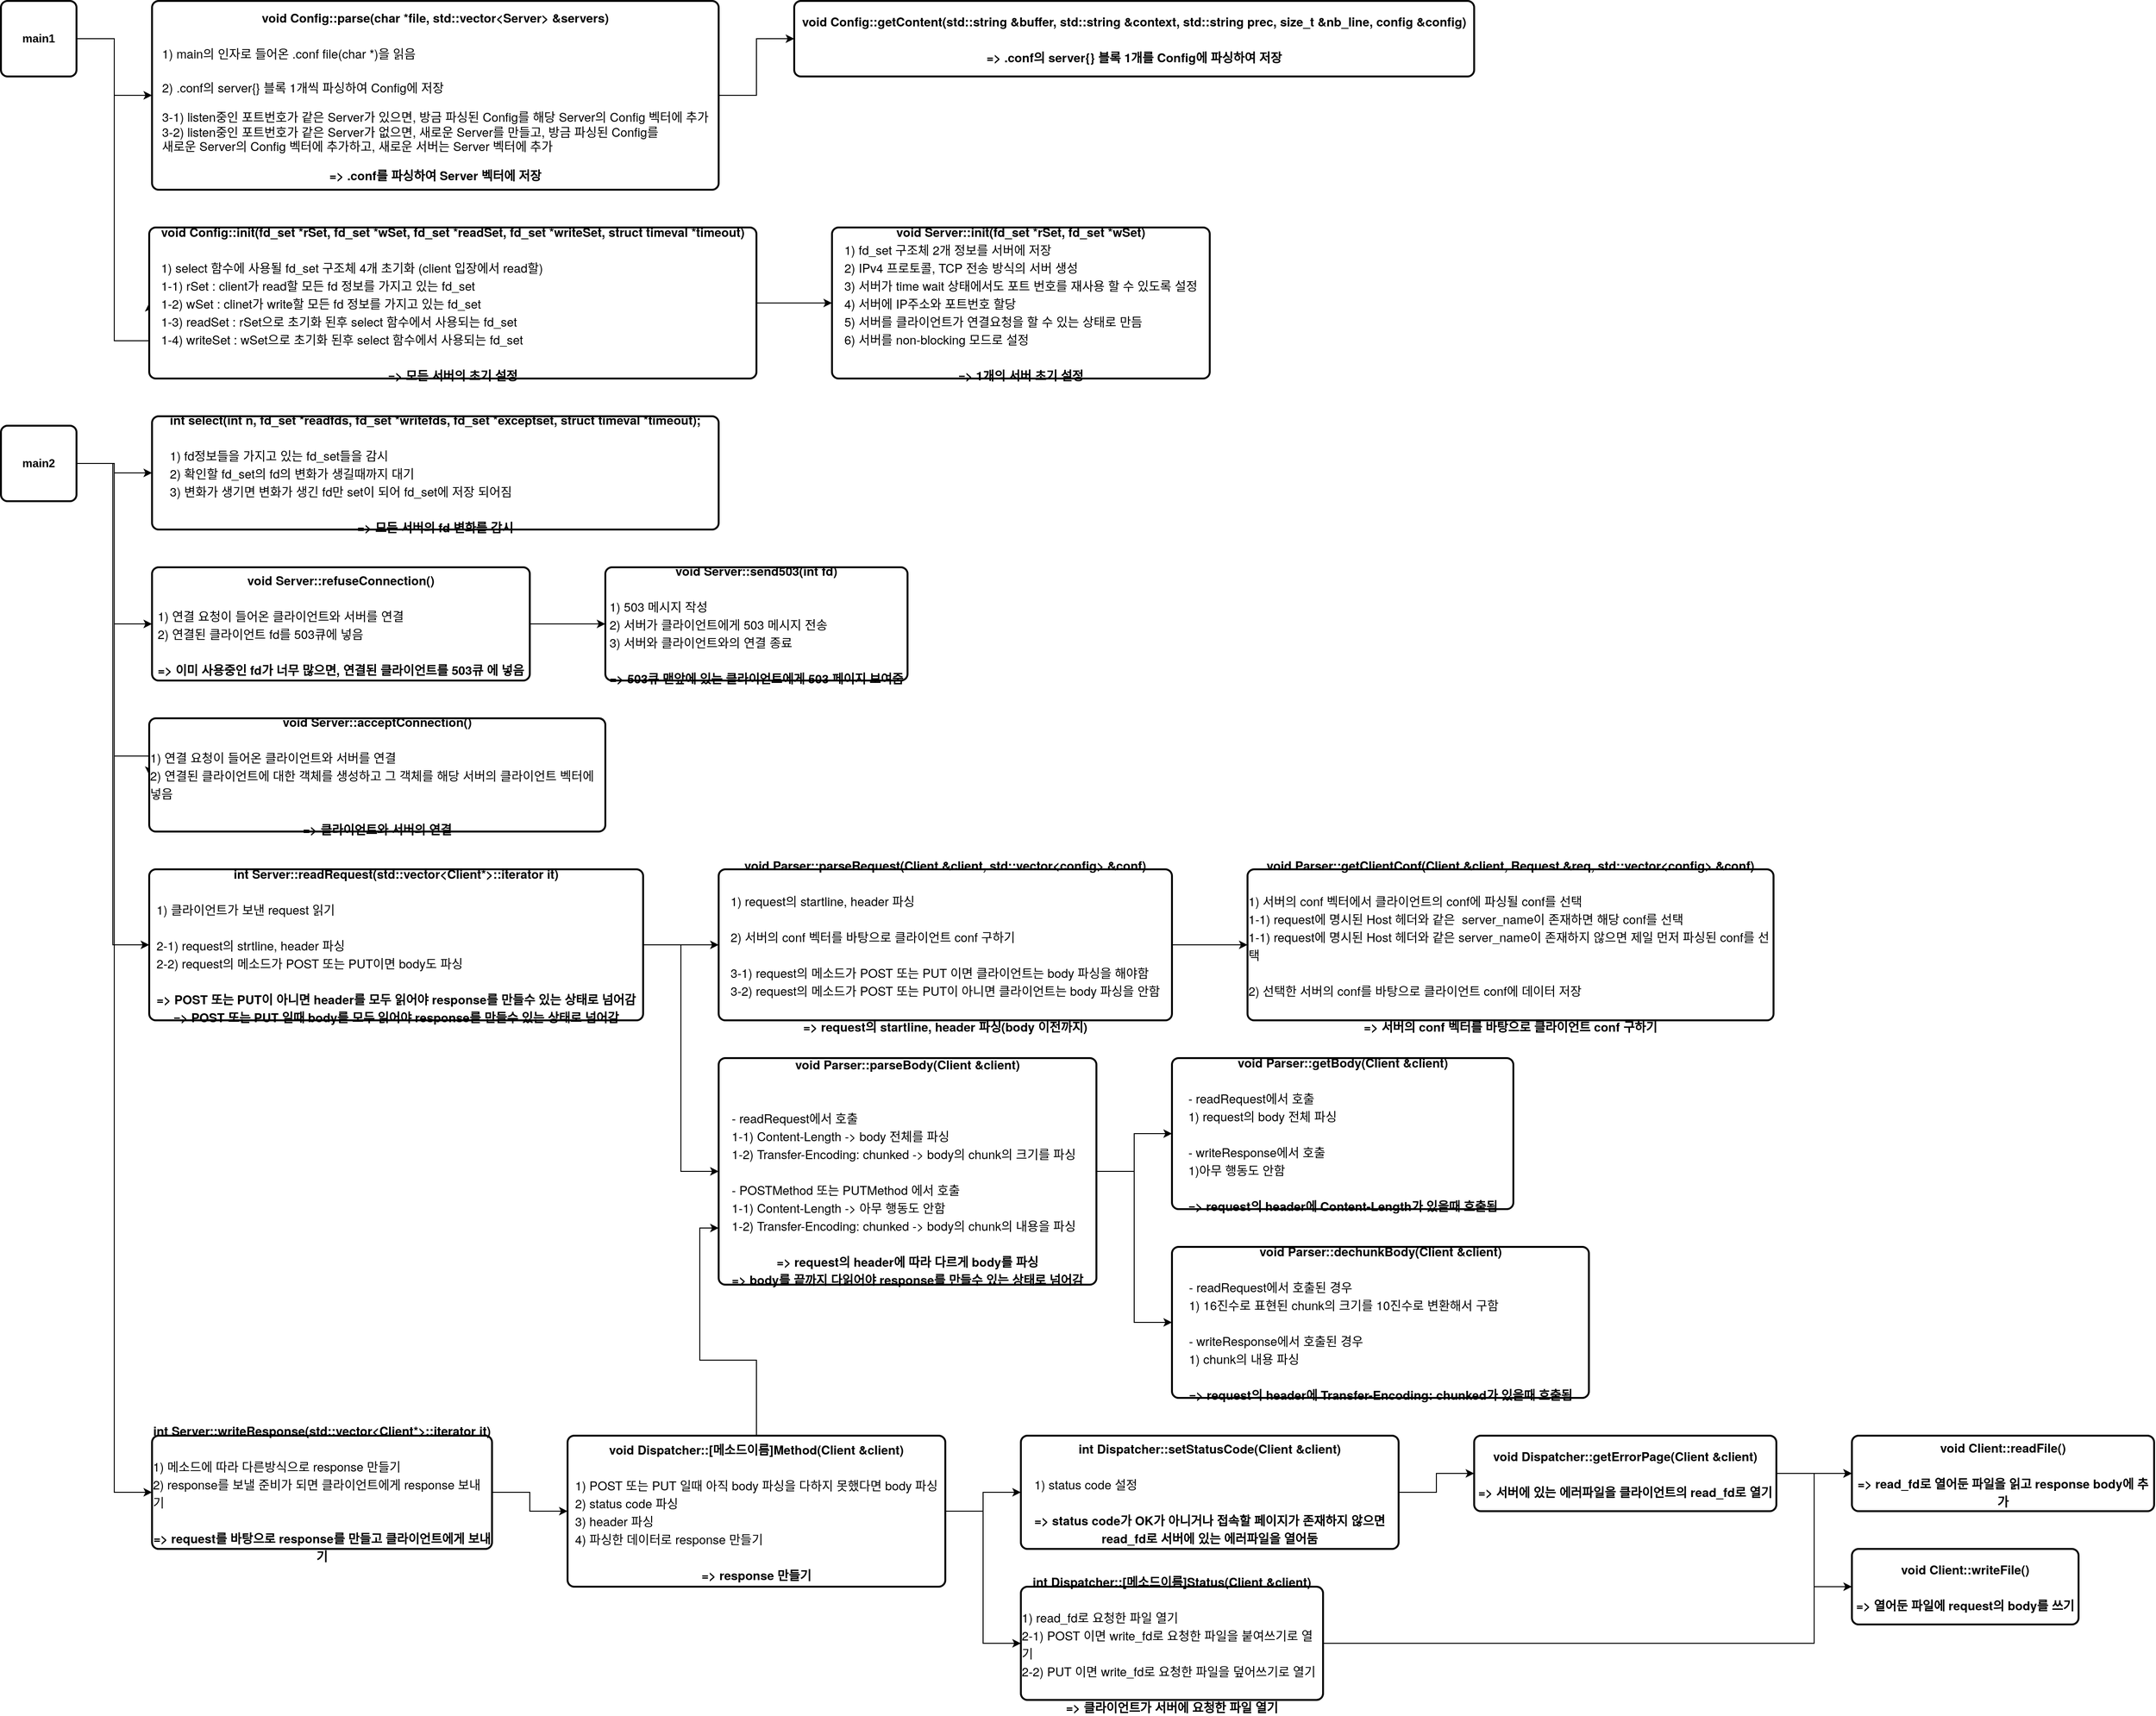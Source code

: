 <mxfile version="14.6.10" type="github">
  <diagram id="ksg2bCNkmtWttex-SocE" name="Page-1">
    <mxGraphModel dx="946" dy="614" grid="1" gridSize="10" guides="1" tooltips="1" connect="1" arrows="1" fold="1" page="1" pageScale="1" pageWidth="1654" pageHeight="2336" math="0" shadow="0">
      <root>
        <mxCell id="0" />
        <mxCell id="1" parent="0" />
        <mxCell id="yp7RpvEsYhKyFqzNIah3-1" style="edgeStyle=orthogonalEdgeStyle;rounded=0;orthogonalLoop=1;jettySize=auto;html=1;entryX=0;entryY=0.5;entryDx=0;entryDy=0;" parent="1" source="yp7RpvEsYhKyFqzNIah3-3" target="yp7RpvEsYhKyFqzNIah3-5" edge="1">
          <mxGeometry relative="1" as="geometry">
            <Array as="points">
              <mxPoint x="160" y="80" />
              <mxPoint x="160" y="140" />
            </Array>
          </mxGeometry>
        </mxCell>
        <mxCell id="yp7RpvEsYhKyFqzNIah3-2" style="edgeStyle=orthogonalEdgeStyle;rounded=0;orthogonalLoop=1;jettySize=auto;html=1;entryX=0;entryY=0.5;entryDx=0;entryDy=0;" parent="1" source="yp7RpvEsYhKyFqzNIah3-3" target="yp7RpvEsYhKyFqzNIah3-9" edge="1">
          <mxGeometry relative="1" as="geometry">
            <Array as="points">
              <mxPoint x="160" y="80" />
              <mxPoint x="160" y="400" />
            </Array>
          </mxGeometry>
        </mxCell>
        <mxCell id="yp7RpvEsYhKyFqzNIah3-3" value="&lt;b&gt;main1&lt;/b&gt;" style="rounded=1;whiteSpace=wrap;html=1;absoluteArcSize=1;arcSize=14;strokeWidth=2;" parent="1" vertex="1">
          <mxGeometry x="40" y="40" width="80" height="80" as="geometry" />
        </mxCell>
        <mxCell id="yp7RpvEsYhKyFqzNIah3-4" style="edgeStyle=orthogonalEdgeStyle;rounded=0;orthogonalLoop=1;jettySize=auto;html=1;entryX=0;entryY=0.5;entryDx=0;entryDy=0;" parent="1" source="yp7RpvEsYhKyFqzNIah3-5" target="yp7RpvEsYhKyFqzNIah3-6" edge="1">
          <mxGeometry relative="1" as="geometry" />
        </mxCell>
        <mxCell id="yp7RpvEsYhKyFqzNIah3-5" value="&lt;p class=&quot;p1&quot; style=&quot;margin: 0px ; font-stretch: normal ; font-size: 13px ; line-height: normal ; font-family: &amp;#34;helvetica neue&amp;#34;&quot;&gt;&lt;b&gt;void Config::parse(char *file, std::vector&amp;lt;Server&amp;gt; &amp;amp;servers)&lt;/b&gt;&lt;/p&gt;&lt;p class=&quot;p1&quot; style=&quot;text-align: left ; margin: 0px ; font-stretch: normal ; font-size: 13px ; line-height: normal ; font-family: &amp;#34;helvetica neue&amp;#34;&quot;&gt;&lt;b&gt;&lt;br&gt;&lt;/b&gt;&lt;/p&gt;&lt;p class=&quot;p1&quot; style=&quot;text-align: left ; margin: 0px ; font-stretch: normal ; font-size: 13px ; line-height: normal ; font-family: &amp;#34;helvetica neue&amp;#34;&quot;&gt;1) main의 인자로 들어온 .conf file(char *)을 읽음&lt;/p&gt;&lt;p class=&quot;p1&quot; style=&quot;text-align: left ; margin: 0px ; font-stretch: normal ; font-size: 13px ; line-height: normal ; font-family: &amp;#34;helvetica neue&amp;#34;&quot;&gt;&lt;br&gt;&lt;/p&gt;&lt;font face=&quot;helvetica neue&quot;&gt;&lt;div style=&quot;text-align: left&quot;&gt;&lt;span style=&quot;font-size: 13px&quot;&gt;2) .conf의 server{} 블록 1개씩 파싱하여 Config에 저장&lt;/span&gt;&lt;/div&gt;&lt;div style=&quot;text-align: left&quot;&gt;&lt;span style=&quot;font-size: 13px&quot;&gt;&lt;br&gt;&lt;/span&gt;&lt;/div&gt;&lt;div style=&quot;text-align: left&quot;&gt;&lt;span style=&quot;font-size: 13px&quot;&gt;3-1) listen중인 포트번호가 같은 Server가 있으면, 방금 파싱된 Config를 해당 Server의 Config 벡터에 추가&lt;/span&gt;&lt;/div&gt;&lt;div style=&quot;text-align: left&quot;&gt;&lt;span style=&quot;font-size: 13px&quot;&gt;3-2) listen중인 포트번호가 같은 Server가 없으면, 새로운 Server를 만들고, 방금 파싱된 Config를&amp;nbsp;&lt;/span&gt;&lt;/div&gt;&lt;div style=&quot;text-align: left&quot;&gt;&lt;span style=&quot;font-size: 13px&quot;&gt;새로운 Server의 Config 벡터에 추가하고,&amp;nbsp;&lt;/span&gt;&lt;span style=&quot;font-size: 13px&quot;&gt;새로운 서버는 Server 벡터에 추가&lt;/span&gt;&lt;/div&gt;&lt;div style=&quot;text-align: left&quot;&gt;&lt;span style=&quot;font-size: 13px&quot;&gt;&lt;br&gt;&lt;/span&gt;&lt;/div&gt;&lt;div&gt;&lt;span style=&quot;font-size: 13px&quot;&gt;&lt;b&gt;=&amp;gt; .conf를 파싱하여 Server 벡터에 저장&lt;/b&gt;&lt;/span&gt;&lt;/div&gt;&lt;/font&gt;" style="rounded=1;whiteSpace=wrap;html=1;absoluteArcSize=1;arcSize=14;strokeWidth=2;" parent="1" vertex="1">
          <mxGeometry x="200" y="40" width="600" height="200" as="geometry" />
        </mxCell>
        <mxCell id="yp7RpvEsYhKyFqzNIah3-6" value="&lt;p class=&quot;p1&quot; style=&quot;margin: 0px ; font-stretch: normal ; font-size: 13px ; line-height: normal ; font-family: &amp;#34;helvetica neue&amp;#34;&quot;&gt;&lt;b&gt;void Config::getContent(std::string &amp;amp;buffer, std::string &amp;amp;context, std::string prec, size_t &amp;amp;nb_line, config &amp;amp;config)&lt;/b&gt;&lt;/p&gt;&lt;p class=&quot;p1&quot; style=&quot;text-align: left ; margin: 0px ; font-stretch: normal ; font-size: 13px ; line-height: normal ; font-family: &amp;#34;helvetica neue&amp;#34;&quot;&gt;&lt;br&gt;&lt;/p&gt;&lt;p class=&quot;p1&quot; style=&quot;margin: 0px ; font-stretch: normal ; font-size: 13px ; line-height: normal ; font-family: &amp;#34;helvetica neue&amp;#34;&quot;&gt;&lt;b&gt;=&amp;gt; .conf의 server{} 블록 1개를 Config에 파싱하여 저장&lt;/b&gt;&lt;/p&gt;" style="rounded=1;whiteSpace=wrap;html=1;absoluteArcSize=1;arcSize=14;strokeWidth=2;" parent="1" vertex="1">
          <mxGeometry x="880" y="40" width="720" height="80" as="geometry" />
        </mxCell>
        <mxCell id="yp7RpvEsYhKyFqzNIah3-7" style="edgeStyle=orthogonalEdgeStyle;rounded=0;orthogonalLoop=1;jettySize=auto;html=1;exitX=0.5;exitY=1;exitDx=0;exitDy=0;" parent="1" source="yp7RpvEsYhKyFqzNIah3-5" target="yp7RpvEsYhKyFqzNIah3-5" edge="1">
          <mxGeometry relative="1" as="geometry" />
        </mxCell>
        <mxCell id="yp7RpvEsYhKyFqzNIah3-8" value="" style="edgeStyle=orthogonalEdgeStyle;rounded=0;orthogonalLoop=1;jettySize=auto;html=1;" parent="1" source="yp7RpvEsYhKyFqzNIah3-9" target="yp7RpvEsYhKyFqzNIah3-10" edge="1">
          <mxGeometry relative="1" as="geometry" />
        </mxCell>
        <mxCell id="yp7RpvEsYhKyFqzNIah3-9" value="&lt;p class=&quot;p1&quot; style=&quot;margin: 0px ; font-stretch: normal ; font-size: 13px ; line-height: normal ; font-family: &amp;#34;helvetica neue&amp;#34;&quot;&gt;&lt;b&gt;void Config::init(fd_set *rSet, fd_set *wSet, fd_set *readSet, fd_set *writeSet, struct timeval *timeout)&lt;/b&gt;&lt;/p&gt;&lt;p class=&quot;p1&quot; style=&quot;text-align: left ; margin: 0px ; font-stretch: normal ; font-size: 13px ; line-height: normal ; font-family: &amp;#34;helvetica neue&amp;#34;&quot;&gt;&lt;br&gt;&lt;/p&gt;&lt;p class=&quot;p1&quot; style=&quot;text-align: left ; margin: 0px ; font-stretch: normal ; font-size: 13px ; line-height: normal ; font-family: &amp;#34;helvetica neue&amp;#34;&quot;&gt;1) select 함수에 사용될 fd_set 구조체 4개 초기화 (client 입장에서 read할)&lt;/p&gt;&lt;p class=&quot;p1&quot; style=&quot;text-align: left ; margin: 0px ; font-stretch: normal ; font-size: 13px ; line-height: normal ; font-family: &amp;#34;helvetica neue&amp;#34;&quot;&gt;1-1) rSet : client가 read할 모든 fd 정보를 가지고 있는 fd_set&lt;/p&gt;&lt;p class=&quot;p1&quot; style=&quot;text-align: left ; margin: 0px ; font-stretch: normal ; font-size: 13px ; line-height: normal ; font-family: &amp;#34;helvetica neue&amp;#34;&quot;&gt;1-2) wSet : clinet가 write할 모든 fd 정보를 가지고 있는 fd_set&lt;/p&gt;&lt;p class=&quot;p1&quot; style=&quot;text-align: left ; margin: 0px ; font-stretch: normal ; font-size: 13px ; line-height: normal ; font-family: &amp;#34;helvetica neue&amp;#34;&quot;&gt;1-3) readSet : rSet으로 초기화 된후 select 함수에서 사용되는 fd_set&lt;/p&gt;&lt;p class=&quot;p1&quot; style=&quot;text-align: left ; margin: 0px ; font-stretch: normal ; font-size: 13px ; line-height: normal ; font-family: &amp;#34;helvetica neue&amp;#34;&quot;&gt;1-4) writeSet : wSet으로 초기화 된후 select 함수에서 사용되는 fd_set&lt;/p&gt;&lt;p class=&quot;p1&quot; style=&quot;text-align: left ; margin: 0px ; font-stretch: normal ; font-size: 13px ; line-height: normal ; font-family: &amp;#34;helvetica neue&amp;#34;&quot;&gt;&lt;br&gt;&lt;/p&gt;&lt;p class=&quot;p1&quot; style=&quot;margin: 0px ; font-stretch: normal ; font-size: 13px ; line-height: normal ; font-family: &amp;#34;helvetica neue&amp;#34;&quot;&gt;&lt;b&gt;=&amp;gt; 모든 서버의 초기 설정&lt;/b&gt;&lt;/p&gt;" style="rounded=1;whiteSpace=wrap;html=1;absoluteArcSize=1;arcSize=14;strokeWidth=2;" parent="1" vertex="1">
          <mxGeometry x="197" y="280" width="643" height="160" as="geometry" />
        </mxCell>
        <mxCell id="yp7RpvEsYhKyFqzNIah3-10" value="&lt;p class=&quot;p1&quot; style=&quot;margin: 0px ; font-stretch: normal ; line-height: normal&quot;&gt;&lt;font face=&quot;helvetica neue&quot;&gt;&lt;span style=&quot;font-size: 13px&quot;&gt;&lt;b&gt;void&lt;span&gt;	&lt;/span&gt;Server::init(fd_set *rSet, fd_set *wSet)&lt;/b&gt;&lt;/span&gt;&lt;/font&gt;&lt;br&gt;&lt;/p&gt;&lt;p class=&quot;p1&quot; style=&quot;text-align: left ; margin: 0px ; font-stretch: normal ; font-size: 13px ; line-height: normal ; font-family: &amp;#34;helvetica neue&amp;#34;&quot;&gt;1) fd_set 구조체 2개 정보를 서버에 저장&lt;/p&gt;&lt;p class=&quot;p1&quot; style=&quot;text-align: left ; margin: 0px ; font-stretch: normal ; font-size: 13px ; line-height: normal ; font-family: &amp;#34;helvetica neue&amp;#34;&quot;&gt;2)&amp;nbsp;IPv4 프로토콜, TCP 전송 방식의 서버 생성&lt;/p&gt;&lt;p class=&quot;p1&quot; style=&quot;text-align: left ; margin: 0px ; font-stretch: normal ; font-size: 13px ; line-height: normal ; font-family: &amp;#34;helvetica neue&amp;#34;&quot;&gt;3) 서버가 time wait 상태에서도 포트 번호를 재사용 할 수 있도록 설정&lt;/p&gt;&lt;p class=&quot;p1&quot; style=&quot;text-align: left ; margin: 0px ; font-stretch: normal ; font-size: 13px ; line-height: normal ; font-family: &amp;#34;helvetica neue&amp;#34;&quot;&gt;4) 서버에 IP주소와 포트번호 할당&lt;br&gt;&lt;/p&gt;&lt;p class=&quot;p1&quot; style=&quot;text-align: left ; margin: 0px ; font-stretch: normal ; font-size: 13px ; line-height: normal ; font-family: &amp;#34;helvetica neue&amp;#34;&quot;&gt;5) 서버를 클라이언트가 연결요청을 할 수 있는 상태로 만듬&lt;/p&gt;&lt;p class=&quot;p1&quot; style=&quot;text-align: left ; margin: 0px ; font-stretch: normal ; font-size: 13px ; line-height: normal ; font-family: &amp;#34;helvetica neue&amp;#34;&quot;&gt;6) 서버를 non-blocking 모드로 설정&lt;/p&gt;&lt;p class=&quot;p1&quot; style=&quot;text-align: left ; margin: 0px ; font-stretch: normal ; font-size: 13px ; line-height: normal ; font-family: &amp;#34;helvetica neue&amp;#34;&quot;&gt;&lt;br&gt;&lt;/p&gt;&lt;p class=&quot;p1&quot; style=&quot;margin: 0px ; font-stretch: normal ; font-size: 13px ; line-height: normal ; font-family: &amp;#34;helvetica neue&amp;#34;&quot;&gt;&lt;b&gt;=&amp;gt; 1개의 서버 초기 설정&lt;/b&gt;&lt;/p&gt;" style="rounded=1;whiteSpace=wrap;html=1;absoluteArcSize=1;arcSize=14;strokeWidth=2;" parent="1" vertex="1">
          <mxGeometry x="920" y="280" width="400" height="160" as="geometry" />
        </mxCell>
        <mxCell id="yp7RpvEsYhKyFqzNIah3-11" value="&lt;p class=&quot;p1&quot; style=&quot;margin: 0px ; font-stretch: normal ; font-size: 13px ; line-height: normal ; font-family: &amp;#34;helvetica neue&amp;#34;&quot;&gt;&lt;b&gt;int&lt;span class=&quot;Apple-tab-span&quot;&gt; &lt;/span&gt;select(int n, fd_set *readfds, fd_set *writefds, fd_set *exceptset, struct timeval *timeout);&lt;/b&gt;&lt;/p&gt;&lt;p class=&quot;p1&quot; style=&quot;text-align: left ; margin: 0px ; font-stretch: normal ; font-size: 13px ; line-height: normal ; font-family: &amp;#34;helvetica neue&amp;#34;&quot;&gt;&lt;br&gt;&lt;/p&gt;&lt;p class=&quot;p1&quot; style=&quot;text-align: left ; margin: 0px ; font-stretch: normal ; font-size: 13px ; line-height: normal ; font-family: &amp;#34;helvetica neue&amp;#34;&quot;&gt;1) fd정보들을 가지고 있는 fd_set들을 감시&lt;/p&gt;&lt;p class=&quot;p1&quot; style=&quot;text-align: left ; margin: 0px ; font-stretch: normal ; font-size: 13px ; line-height: normal ; font-family: &amp;#34;helvetica neue&amp;#34;&quot;&gt;2) 확인할 fd_set의 fd의 변화가 생길때까지 대기&lt;/p&gt;&lt;p class=&quot;p1&quot; style=&quot;text-align: left ; margin: 0px ; font-stretch: normal ; font-size: 13px ; line-height: normal ; font-family: &amp;#34;helvetica neue&amp;#34;&quot;&gt;3) 변화가 생기면 변화가 생긴 fd만 set이 되어 fd_set에 저장 되어짐&lt;/p&gt;&lt;p class=&quot;p1&quot; style=&quot;text-align: left ; margin: 0px ; font-stretch: normal ; font-size: 13px ; line-height: normal ; font-family: &amp;#34;helvetica neue&amp;#34;&quot;&gt;&lt;br&gt;&lt;/p&gt;&lt;p class=&quot;p1&quot; style=&quot;margin: 0px ; font-stretch: normal ; font-size: 13px ; line-height: normal ; font-family: &amp;#34;helvetica neue&amp;#34;&quot;&gt;&lt;b&gt;=&amp;gt; 모든 서버의 fd 변화를 감시&lt;/b&gt;&lt;/p&gt;" style="rounded=1;whiteSpace=wrap;html=1;absoluteArcSize=1;arcSize=14;strokeWidth=2;" parent="1" vertex="1">
          <mxGeometry x="200" y="480" width="600" height="120" as="geometry" />
        </mxCell>
        <mxCell id="yp7RpvEsYhKyFqzNIah3-12" style="edgeStyle=orthogonalEdgeStyle;rounded=0;orthogonalLoop=1;jettySize=auto;html=1;" parent="1" source="yp7RpvEsYhKyFqzNIah3-17" target="yp7RpvEsYhKyFqzNIah3-11" edge="1">
          <mxGeometry relative="1" as="geometry" />
        </mxCell>
        <mxCell id="yp7RpvEsYhKyFqzNIah3-13" style="edgeStyle=orthogonalEdgeStyle;rounded=0;orthogonalLoop=1;jettySize=auto;html=1;entryX=0;entryY=0.5;entryDx=0;entryDy=0;" parent="1" source="yp7RpvEsYhKyFqzNIah3-17" target="yp7RpvEsYhKyFqzNIah3-19" edge="1">
          <mxGeometry relative="1" as="geometry" />
        </mxCell>
        <mxCell id="yp7RpvEsYhKyFqzNIah3-14" style="edgeStyle=orthogonalEdgeStyle;rounded=0;orthogonalLoop=1;jettySize=auto;html=1;entryX=0;entryY=0.5;entryDx=0;entryDy=0;" parent="1" source="yp7RpvEsYhKyFqzNIah3-17" target="yp7RpvEsYhKyFqzNIah3-20" edge="1">
          <mxGeometry relative="1" as="geometry">
            <Array as="points">
              <mxPoint x="160" y="530" />
              <mxPoint x="160" y="840" />
            </Array>
          </mxGeometry>
        </mxCell>
        <mxCell id="yp7RpvEsYhKyFqzNIah3-15" style="edgeStyle=orthogonalEdgeStyle;rounded=0;orthogonalLoop=1;jettySize=auto;html=1;entryX=0;entryY=0.5;entryDx=0;entryDy=0;" parent="1" source="yp7RpvEsYhKyFqzNIah3-17" target="yp7RpvEsYhKyFqzNIah3-24" edge="1">
          <mxGeometry relative="1" as="geometry" />
        </mxCell>
        <mxCell id="yp7RpvEsYhKyFqzNIah3-16" style="edgeStyle=orthogonalEdgeStyle;rounded=0;orthogonalLoop=1;jettySize=auto;html=1;entryX=0;entryY=0.5;entryDx=0;entryDy=0;" parent="1" source="yp7RpvEsYhKyFqzNIah3-17" target="yp7RpvEsYhKyFqzNIah3-35" edge="1">
          <mxGeometry relative="1" as="geometry" />
        </mxCell>
        <mxCell id="yp7RpvEsYhKyFqzNIah3-17" value="&lt;b&gt;main2&lt;/b&gt;" style="rounded=1;whiteSpace=wrap;html=1;absoluteArcSize=1;arcSize=14;strokeWidth=2;" parent="1" vertex="1">
          <mxGeometry x="40" y="490" width="80" height="80" as="geometry" />
        </mxCell>
        <mxCell id="yp7RpvEsYhKyFqzNIah3-18" value="" style="edgeStyle=orthogonalEdgeStyle;rounded=0;orthogonalLoop=1;jettySize=auto;html=1;" parent="1" source="yp7RpvEsYhKyFqzNIah3-19" target="yp7RpvEsYhKyFqzNIah3-21" edge="1">
          <mxGeometry relative="1" as="geometry" />
        </mxCell>
        <mxCell id="yp7RpvEsYhKyFqzNIah3-19" value="&lt;p class=&quot;p1&quot; style=&quot;margin: 0px ; font-stretch: normal ; font-size: 13px ; line-height: normal ; font-family: &amp;#34;helvetica neue&amp;#34;&quot;&gt;&lt;b&gt;void Server::refuseConnection()&lt;/b&gt;&lt;/p&gt;&lt;p class=&quot;p1&quot; style=&quot;margin: 0px ; font-stretch: normal ; font-size: 13px ; line-height: normal ; font-family: &amp;#34;helvetica neue&amp;#34;&quot;&gt;&lt;b&gt;&lt;br&gt;&lt;/b&gt;&lt;/p&gt;&lt;p class=&quot;p1&quot; style=&quot;text-align: left ; margin: 0px ; font-stretch: normal ; font-size: 13px ; line-height: normal ; font-family: &amp;#34;helvetica neue&amp;#34;&quot;&gt;1) 연결 요청이 들어온 클라이언트와 서버를 연결&lt;/p&gt;&lt;p class=&quot;p1&quot; style=&quot;text-align: left ; margin: 0px ; font-stretch: normal ; font-size: 13px ; line-height: normal ; font-family: &amp;#34;helvetica neue&amp;#34;&quot;&gt;2) 연결된 클라이언트 fd를 503큐에 넣음&lt;/p&gt;&lt;p class=&quot;p1&quot; style=&quot;text-align: left ; margin: 0px ; font-stretch: normal ; font-size: 13px ; line-height: normal ; font-family: &amp;#34;helvetica neue&amp;#34;&quot;&gt;&lt;br&gt;&lt;/p&gt;&lt;p class=&quot;p1&quot; style=&quot;margin: 0px ; font-stretch: normal ; font-size: 13px ; line-height: normal ; font-family: &amp;#34;helvetica neue&amp;#34;&quot;&gt;&lt;b&gt;=&amp;gt; 이미 사용중인 fd가 너무 많으면, 연결된 클라이언트를 503큐 에 넣음&lt;/b&gt;&lt;/p&gt;" style="rounded=1;whiteSpace=wrap;html=1;absoluteArcSize=1;arcSize=14;strokeWidth=2;" parent="1" vertex="1">
          <mxGeometry x="200" y="640" width="400" height="120" as="geometry" />
        </mxCell>
        <mxCell id="yp7RpvEsYhKyFqzNIah3-20" value="&lt;p class=&quot;p1&quot; style=&quot;margin: 0px ; font-stretch: normal ; font-size: 13px ; line-height: normal ; font-family: &amp;#34;helvetica neue&amp;#34;&quot;&gt;&lt;b&gt;void Server::acceptConnection()&lt;/b&gt;&lt;/p&gt;&lt;p class=&quot;p1&quot; style=&quot;margin: 0px ; font-stretch: normal ; font-size: 13px ; line-height: normal ; font-family: &amp;#34;helvetica neue&amp;#34;&quot;&gt;&lt;b&gt;&lt;br&gt;&lt;/b&gt;&lt;/p&gt;&lt;p class=&quot;p1&quot; style=&quot;text-align: left ; margin: 0px ; font-stretch: normal ; font-size: 13px ; line-height: normal ; font-family: &amp;#34;helvetica neue&amp;#34;&quot;&gt;1) 연결 요청이 들어온 클라이언트와 서버를 연결&lt;/p&gt;&lt;p class=&quot;p1&quot; style=&quot;text-align: left ; margin: 0px ; font-stretch: normal ; font-size: 13px ; line-height: normal ; font-family: &amp;#34;helvetica neue&amp;#34;&quot;&gt;2) 연결된 클라이언트에 대한 객체를 생성하고 그 객체를 해당 서버의 클라이언트 벡터에 넣음&lt;/p&gt;&lt;p class=&quot;p1&quot; style=&quot;text-align: left ; margin: 0px ; font-stretch: normal ; font-size: 13px ; line-height: normal ; font-family: &amp;#34;helvetica neue&amp;#34;&quot;&gt;&lt;br&gt;&lt;/p&gt;&lt;p class=&quot;p1&quot; style=&quot;margin: 0px ; font-stretch: normal ; font-size: 13px ; line-height: normal ; font-family: &amp;#34;helvetica neue&amp;#34;&quot;&gt;&lt;b&gt;=&amp;gt; 클라이언트와 서버의 연결&lt;/b&gt;&lt;/p&gt;" style="rounded=1;whiteSpace=wrap;html=1;absoluteArcSize=1;arcSize=14;strokeWidth=2;" parent="1" vertex="1">
          <mxGeometry x="197" y="800" width="483" height="120" as="geometry" />
        </mxCell>
        <mxCell id="yp7RpvEsYhKyFqzNIah3-21" value="&lt;p class=&quot;p1&quot; style=&quot;margin: 0px ; font-stretch: normal ; font-size: 13px ; line-height: normal ; font-family: &amp;#34;helvetica neue&amp;#34;&quot;&gt;&lt;b&gt;void Server::send503(int fd)&lt;/b&gt;&lt;/p&gt;&lt;p class=&quot;p1&quot; style=&quot;margin: 0px ; font-stretch: normal ; font-size: 13px ; line-height: normal ; font-family: &amp;#34;helvetica neue&amp;#34;&quot;&gt;&lt;b&gt;&lt;br&gt;&lt;/b&gt;&lt;/p&gt;&lt;p class=&quot;p1&quot; style=&quot;text-align: left ; margin: 0px ; font-stretch: normal ; font-size: 13px ; line-height: normal ; font-family: &amp;#34;helvetica neue&amp;#34;&quot;&gt;&lt;span&gt;1) 503 메시지 작성&lt;/span&gt;&lt;/p&gt;&lt;p class=&quot;p1&quot; style=&quot;text-align: left ; margin: 0px ; font-stretch: normal ; font-size: 13px ; line-height: normal ; font-family: &amp;#34;helvetica neue&amp;#34;&quot;&gt;&lt;span&gt;2) 서버가 클라이언트에게 503 메시지 전송&lt;/span&gt;&lt;/p&gt;&lt;p class=&quot;p1&quot; style=&quot;text-align: left ; margin: 0px ; font-stretch: normal ; font-size: 13px ; line-height: normal ; font-family: &amp;#34;helvetica neue&amp;#34;&quot;&gt;&lt;span&gt;3) 서버와 클라이언트와의 연결 종료&lt;/span&gt;&lt;/p&gt;&lt;p class=&quot;p1&quot; style=&quot;text-align: left ; margin: 0px ; font-stretch: normal ; font-size: 13px ; line-height: normal ; font-family: &amp;#34;helvetica neue&amp;#34;&quot;&gt;&lt;br&gt;&lt;/p&gt;&lt;p class=&quot;p1&quot; style=&quot;margin: 0px ; font-stretch: normal ; font-size: 13px ; line-height: normal ; font-family: &amp;#34;helvetica neue&amp;#34;&quot;&gt;&lt;b&gt;=&amp;gt; 503큐 맨앞에 있는 클라이언트에게 503 페이지 보여줌&lt;/b&gt;&lt;/p&gt;" style="rounded=1;whiteSpace=wrap;html=1;absoluteArcSize=1;arcSize=14;strokeWidth=2;" parent="1" vertex="1">
          <mxGeometry x="680" y="640" width="320" height="120" as="geometry" />
        </mxCell>
        <mxCell id="yp7RpvEsYhKyFqzNIah3-22" value="" style="edgeStyle=orthogonalEdgeStyle;rounded=0;orthogonalLoop=1;jettySize=auto;html=1;" parent="1" source="yp7RpvEsYhKyFqzNIah3-24" target="yp7RpvEsYhKyFqzNIah3-26" edge="1">
          <mxGeometry relative="1" as="geometry" />
        </mxCell>
        <mxCell id="yp7RpvEsYhKyFqzNIah3-23" style="edgeStyle=orthogonalEdgeStyle;rounded=0;orthogonalLoop=1;jettySize=auto;html=1;entryX=0;entryY=0.5;entryDx=0;entryDy=0;" parent="1" source="yp7RpvEsYhKyFqzNIah3-24" target="yp7RpvEsYhKyFqzNIah3-30" edge="1">
          <mxGeometry relative="1" as="geometry" />
        </mxCell>
        <mxCell id="yp7RpvEsYhKyFqzNIah3-24" value="&lt;p class=&quot;p1&quot; style=&quot;margin: 0px ; font-stretch: normal ; font-size: 13px ; line-height: normal ; font-family: &amp;#34;helvetica neue&amp;#34;&quot;&gt;&lt;b&gt;int Server::readRequest(std::vector&amp;lt;Client*&amp;gt;::iterator it)&lt;/b&gt;&lt;/p&gt;&lt;p class=&quot;p1&quot; style=&quot;margin: 0px ; font-stretch: normal ; font-size: 13px ; line-height: normal ; font-family: &amp;#34;helvetica neue&amp;#34;&quot;&gt;&lt;b&gt;&lt;br&gt;&lt;/b&gt;&lt;/p&gt;&lt;p class=&quot;p1&quot; style=&quot;text-align: left ; margin: 0px ; font-stretch: normal ; font-size: 13px ; line-height: normal ; font-family: &amp;#34;helvetica neue&amp;#34;&quot;&gt;1) 클라이언트가 보낸 request 읽기&lt;/p&gt;&lt;p class=&quot;p1&quot; style=&quot;text-align: left ; margin: 0px ; font-stretch: normal ; font-size: 13px ; line-height: normal ; font-family: &amp;#34;helvetica neue&amp;#34;&quot;&gt;&lt;br&gt;&lt;/p&gt;&lt;p class=&quot;p1&quot; style=&quot;text-align: left ; margin: 0px ; font-stretch: normal ; font-size: 13px ; line-height: normal ; font-family: &amp;#34;helvetica neue&amp;#34;&quot;&gt;2-1) request의 strtline, header 파싱&lt;/p&gt;&lt;p class=&quot;p1&quot; style=&quot;text-align: left ; margin: 0px ; font-stretch: normal ; font-size: 13px ; line-height: normal ; font-family: &amp;#34;helvetica neue&amp;#34;&quot;&gt;2-2) request의 메소드가 POST 또는 PUT이면 body도 파싱&lt;/p&gt;&lt;p class=&quot;p1&quot; style=&quot;text-align: left ; margin: 0px ; font-stretch: normal ; font-size: 13px ; line-height: normal ; font-family: &amp;#34;helvetica neue&amp;#34;&quot;&gt;&lt;br&gt;&lt;/p&gt;&lt;p class=&quot;p1&quot; style=&quot;text-align: left ; margin: 0px ; font-stretch: normal ; font-size: 13px ; line-height: normal ; font-family: &amp;#34;helvetica neue&amp;#34;&quot;&gt;&lt;b&gt;=&amp;gt; POST 또는 PUT이 아니면 header를 모두 읽어야 response를 만들수 있는 상태로 넘어감&lt;/b&gt;&lt;/p&gt;&lt;p class=&quot;p1&quot; style=&quot;margin: 0px ; font-stretch: normal ; font-size: 13px ; line-height: normal&quot;&gt;&lt;b style=&quot;font-family: &amp;#34;helvetica neue&amp;#34;&quot;&gt;=&amp;gt; POST 또는 PUT 일때 body&lt;/b&gt;&lt;span class=&quot;s1&quot; style=&quot;font-family: &amp;#34;apple sd gothic neo&amp;#34; ; font-stretch: normal ; line-height: normal&quot;&gt;&lt;b&gt;를&lt;/b&gt;&lt;/span&gt;&lt;b&gt;&lt;font face=&quot;Helvetica Neue&quot;&gt;&amp;nbsp;&lt;/font&gt;&lt;font face=&quot;Apple SD Gothic Neo&quot;&gt;모두 읽어야&lt;/font&gt;&lt;/b&gt;&lt;b style=&quot;font-family: &amp;#34;helvetica neue&amp;#34;&quot;&gt;&amp;nbsp;response&lt;/b&gt;&lt;span class=&quot;s1&quot; style=&quot;font-family: &amp;#34;apple sd gothic neo&amp;#34; ; font-stretch: normal ; line-height: normal&quot;&gt;&lt;b&gt;를&lt;/b&gt;&lt;/span&gt;&lt;b style=&quot;font-family: &amp;#34;helvetica neue&amp;#34;&quot;&gt; &lt;/b&gt;&lt;span class=&quot;s1&quot; style=&quot;font-family: &amp;#34;apple sd gothic neo&amp;#34; ; font-stretch: normal ; line-height: normal&quot;&gt;&lt;b&gt;만들수&lt;/b&gt;&lt;/span&gt;&lt;b style=&quot;font-family: &amp;#34;helvetica neue&amp;#34;&quot;&gt; &lt;/b&gt;&lt;span class=&quot;s1&quot; style=&quot;font-family: &amp;#34;apple sd gothic neo&amp;#34; ; font-stretch: normal ; line-height: normal&quot;&gt;&lt;b&gt;있는&lt;/b&gt;&lt;/span&gt;&lt;b style=&quot;font-family: &amp;#34;helvetica neue&amp;#34;&quot;&gt; &lt;/b&gt;&lt;span class=&quot;s1&quot; style=&quot;font-family: &amp;#34;apple sd gothic neo&amp;#34; ; font-stretch: normal ; line-height: normal&quot;&gt;&lt;b&gt;상태로&lt;/b&gt;&lt;/span&gt;&lt;b style=&quot;font-family: &amp;#34;helvetica neue&amp;#34;&quot;&gt; &lt;/b&gt;&lt;span class=&quot;s1&quot; style=&quot;font-family: &amp;#34;apple sd gothic neo&amp;#34; ; font-stretch: normal ; line-height: normal&quot;&gt;&lt;b&gt;넘어감&lt;/b&gt;&lt;/span&gt;&lt;/p&gt;" style="rounded=1;whiteSpace=wrap;html=1;absoluteArcSize=1;arcSize=14;strokeWidth=2;" parent="1" vertex="1">
          <mxGeometry x="197" y="960" width="523" height="160" as="geometry" />
        </mxCell>
        <mxCell id="yp7RpvEsYhKyFqzNIah3-25" value="" style="edgeStyle=orthogonalEdgeStyle;rounded=0;orthogonalLoop=1;jettySize=auto;html=1;" parent="1" source="yp7RpvEsYhKyFqzNIah3-26" target="yp7RpvEsYhKyFqzNIah3-27" edge="1">
          <mxGeometry relative="1" as="geometry" />
        </mxCell>
        <mxCell id="yp7RpvEsYhKyFqzNIah3-26" value="&lt;p class=&quot;p1&quot; style=&quot;margin: 0px ; font-stretch: normal ; font-size: 13px ; line-height: normal ; font-family: &amp;#34;helvetica neue&amp;#34;&quot;&gt;&lt;b&gt;void Parser::parseRequest(Client &amp;amp;client, std::vector&amp;lt;config&amp;gt; &amp;amp;conf)&lt;/b&gt;&lt;/p&gt;&lt;p class=&quot;p1&quot; style=&quot;margin: 0px ; font-stretch: normal ; font-size: 13px ; line-height: normal ; font-family: &amp;#34;helvetica neue&amp;#34;&quot;&gt;&lt;b&gt;&lt;br&gt;&lt;/b&gt;&lt;/p&gt;&lt;p class=&quot;p1&quot; style=&quot;text-align: left ; margin: 0px ; font-stretch: normal ; font-size: 13px ; line-height: normal ; font-family: &amp;#34;helvetica neue&amp;#34;&quot;&gt;1) request의 startline, header 파싱&lt;/p&gt;&lt;p class=&quot;p1&quot; style=&quot;text-align: left ; margin: 0px ; font-stretch: normal ; font-size: 13px ; line-height: normal ; font-family: &amp;#34;helvetica neue&amp;#34;&quot;&gt;&lt;br&gt;&lt;/p&gt;&lt;p class=&quot;p1&quot; style=&quot;text-align: left ; margin: 0px ; font-stretch: normal ; font-size: 13px ; line-height: normal ; font-family: &amp;#34;helvetica neue&amp;#34;&quot;&gt;2) 서버의 conf 벡터를 바탕으로 클라이언트 conf 구하기&lt;/p&gt;&lt;p class=&quot;p1&quot; style=&quot;text-align: left ; margin: 0px ; font-stretch: normal ; font-size: 13px ; line-height: normal ; font-family: &amp;#34;helvetica neue&amp;#34;&quot;&gt;&lt;br&gt;&lt;/p&gt;&lt;p class=&quot;p1&quot; style=&quot;text-align: left ; margin: 0px ; font-stretch: normal ; font-size: 13px ; line-height: normal ; font-family: &amp;#34;helvetica neue&amp;#34;&quot;&gt;3-1) request의 메소드가 POST 또는 PUT 이면 클라이언트는 body 파싱을 해야함&lt;/p&gt;&lt;p class=&quot;p1&quot; style=&quot;text-align: left ; margin: 0px ; font-stretch: normal ; font-size: 13px ; line-height: normal ; font-family: &amp;#34;helvetica neue&amp;#34;&quot;&gt;3-2) request의 메소드가 POST 또는 PUT이 아니면 클라이언트는 body 파싱을 안함&lt;/p&gt;&lt;p class=&quot;p1&quot; style=&quot;text-align: left ; margin: 0px ; font-stretch: normal ; font-size: 13px ; line-height: normal ; font-family: &amp;#34;helvetica neue&amp;#34;&quot;&gt;&lt;br&gt;&lt;/p&gt;&lt;p class=&quot;p1&quot; style=&quot;margin: 0px ; font-stretch: normal ; font-size: 13px ; line-height: normal ; font-family: &amp;#34;helvetica neue&amp;#34;&quot;&gt;&lt;b&gt;=&amp;gt; request의 startline, header 파싱(body 이전까지)&lt;/b&gt;&lt;/p&gt;" style="rounded=1;whiteSpace=wrap;html=1;absoluteArcSize=1;arcSize=14;strokeWidth=2;" parent="1" vertex="1">
          <mxGeometry x="800" y="960" width="480" height="160" as="geometry" />
        </mxCell>
        <mxCell id="yp7RpvEsYhKyFqzNIah3-27" value="&lt;p class=&quot;p1&quot; style=&quot;margin: 0px ; font-stretch: normal ; font-size: 13px ; line-height: normal ; font-family: &amp;#34;helvetica neue&amp;#34;&quot;&gt;&lt;b&gt;void Parser::getClientConf(Client &amp;amp;client, Request &amp;amp;req, std::vector&amp;lt;config&amp;gt; &amp;amp;conf)&lt;/b&gt;&lt;/p&gt;&lt;p class=&quot;p1&quot; style=&quot;margin: 0px ; font-stretch: normal ; font-size: 13px ; line-height: normal ; font-family: &amp;#34;helvetica neue&amp;#34;&quot;&gt;&lt;b&gt;&lt;br&gt;&lt;/b&gt;&lt;/p&gt;&lt;p class=&quot;p1&quot; style=&quot;text-align: left ; margin: 0px ; font-stretch: normal ; font-size: 13px ; line-height: normal ; font-family: &amp;#34;helvetica neue&amp;#34;&quot;&gt;1) 서버의 conf 벡터에서 클라이언트의 conf에 파싱될 conf를 선택&lt;/p&gt;&lt;p class=&quot;p1&quot; style=&quot;text-align: left ; margin: 0px ; font-stretch: normal ; font-size: 13px ; line-height: normal ; font-family: &amp;#34;helvetica neue&amp;#34;&quot;&gt;1-1) request에 명시된 Host 헤더와 같은&amp;nbsp; server_name이 존재하면 해당 conf를 선택&lt;/p&gt;&lt;p class=&quot;p1&quot; style=&quot;text-align: left ; margin: 0px ; font-stretch: normal ; font-size: 13px ; line-height: normal ; font-family: &amp;#34;helvetica neue&amp;#34;&quot;&gt;1-1) request에 명시된 Host 헤더와 같은 server_name이 존재하지 않으면 제일 먼저 파싱된 conf를 선택&amp;nbsp;&lt;/p&gt;&lt;p class=&quot;p1&quot; style=&quot;text-align: left ; margin: 0px ; font-stretch: normal ; font-size: 13px ; line-height: normal ; font-family: &amp;#34;helvetica neue&amp;#34;&quot;&gt;&lt;br&gt;&lt;/p&gt;&lt;p class=&quot;p1&quot; style=&quot;text-align: left ; margin: 0px ; font-stretch: normal ; font-size: 13px ; line-height: normal ; font-family: &amp;#34;helvetica neue&amp;#34;&quot;&gt;2) 선택한 서버의 conf를 바탕으로 클라이언트 conf에 데이터 저장&lt;/p&gt;&lt;p class=&quot;p1&quot; style=&quot;text-align: left ; margin: 0px ; font-stretch: normal ; font-size: 13px ; line-height: normal ; font-family: &amp;#34;helvetica neue&amp;#34;&quot;&gt;&lt;br&gt;&lt;/p&gt;&lt;p class=&quot;p1&quot; style=&quot;margin: 0px ; font-stretch: normal ; font-size: 13px ; line-height: normal ; font-family: &amp;#34;helvetica neue&amp;#34;&quot;&gt;&lt;b&gt;=&amp;gt; 서버의 conf 벡터를 바탕으로 클라이언트 conf 구하기&lt;/b&gt;&lt;/p&gt;" style="rounded=1;whiteSpace=wrap;html=1;absoluteArcSize=1;arcSize=14;strokeWidth=2;" parent="1" vertex="1">
          <mxGeometry x="1360" y="960" width="557" height="160" as="geometry" />
        </mxCell>
        <mxCell id="yp7RpvEsYhKyFqzNIah3-28" value="" style="edgeStyle=orthogonalEdgeStyle;rounded=0;orthogonalLoop=1;jettySize=auto;html=1;" parent="1" source="yp7RpvEsYhKyFqzNIah3-30" target="yp7RpvEsYhKyFqzNIah3-31" edge="1">
          <mxGeometry relative="1" as="geometry" />
        </mxCell>
        <mxCell id="yp7RpvEsYhKyFqzNIah3-29" style="edgeStyle=orthogonalEdgeStyle;rounded=0;orthogonalLoop=1;jettySize=auto;html=1;" parent="1" source="yp7RpvEsYhKyFqzNIah3-30" target="yp7RpvEsYhKyFqzNIah3-32" edge="1">
          <mxGeometry relative="1" as="geometry" />
        </mxCell>
        <mxCell id="yp7RpvEsYhKyFqzNIah3-30" value="&lt;p class=&quot;p1&quot; style=&quot;margin: 0px ; font-stretch: normal ; font-size: 13px ; line-height: normal ; font-family: &amp;#34;helvetica neue&amp;#34;&quot;&gt;&lt;b&gt;void Parser::parseBody(Client &amp;amp;client)&lt;/b&gt;&lt;/p&gt;&lt;p class=&quot;p1&quot; style=&quot;margin: 0px ; font-stretch: normal ; font-size: 13px ; line-height: normal ; font-family: &amp;#34;helvetica neue&amp;#34;&quot;&gt;&lt;br&gt;&lt;/p&gt;&lt;p class=&quot;p1&quot; style=&quot;text-align: left ; margin: 0px ; font-stretch: normal ; font-size: 13px ; line-height: normal ; font-family: &amp;#34;helvetica neue&amp;#34;&quot;&gt;&lt;span&gt;&lt;br&gt;&lt;/span&gt;&lt;/p&gt;&lt;p class=&quot;p1&quot; style=&quot;text-align: left ; margin: 0px ; font-stretch: normal ; font-size: 13px ; line-height: normal ; font-family: &amp;#34;helvetica neue&amp;#34;&quot;&gt;&lt;span style=&quot;text-align: center&quot;&gt;- readRequest에서 호출&lt;/span&gt;&lt;/p&gt;&lt;p class=&quot;p1&quot; style=&quot;text-align: left ; margin: 0px ; font-stretch: normal ; font-size: 13px ; line-height: normal ; font-family: &amp;#34;helvetica neue&amp;#34;&quot;&gt;&lt;span style=&quot;text-align: center&quot;&gt;1-1) &lt;/span&gt;&lt;span style=&quot;font-family: &amp;#34;helvetica neue&amp;#34;&quot;&gt;Content-Length -&amp;gt; body 전체를 파싱&lt;/span&gt;&lt;/p&gt;&lt;p class=&quot;p1&quot; style=&quot;text-align: left ; margin: 0px ; font-stretch: normal ; font-size: 13px ; line-height: normal ; font-family: &amp;#34;helvetica neue&amp;#34;&quot;&gt;&lt;span style=&quot;font-family: &amp;#34;helvetica neue&amp;#34;&quot;&gt;1-2) &lt;/span&gt;&lt;span style=&quot;font-family: &amp;#34;helvetica neue&amp;#34;&quot;&gt;Transfer-Encoding: chunked -&amp;gt; body의 chunk의 크기를 파싱&lt;/span&gt;&lt;/p&gt;&lt;p class=&quot;p1&quot; style=&quot;text-align: left ; margin: 0px ; font-stretch: normal ; font-size: 13px ; line-height: normal ; font-family: &amp;#34;helvetica neue&amp;#34;&quot;&gt;&lt;span style=&quot;text-align: center&quot;&gt;&lt;br&gt;&lt;/span&gt;&lt;/p&gt;&lt;p class=&quot;p1&quot; style=&quot;text-align: left ; margin: 0px ; font-stretch: normal ; font-size: 13px ; line-height: normal ; font-family: &amp;#34;helvetica neue&amp;#34;&quot;&gt;-&amp;nbsp;&lt;span style=&quot;font-family: &amp;#34;helvetica neue&amp;#34;&quot;&gt;POSTMethod&lt;/span&gt;&lt;span style=&quot;font-family: &amp;#34;helvetica neue&amp;#34;&quot;&gt; 또는&amp;nbsp;&lt;/span&gt;&lt;span style=&quot;font-family: &amp;#34;helvetica neue&amp;#34;&quot;&gt;PUTMethod&amp;nbsp;&lt;/span&gt;&lt;span style=&quot;text-align: center&quot;&gt;에서 호출&amp;nbsp;&lt;/span&gt;&lt;/p&gt;&lt;p class=&quot;p1&quot; style=&quot;text-align: left ; margin: 0px ; font-stretch: normal ; font-size: 13px ; line-height: normal ; font-family: &amp;#34;helvetica neue&amp;#34;&quot;&gt;&lt;span style=&quot;text-align: center&quot;&gt;1-1) Content-Length -&amp;gt; 아무 행동도 안함&lt;/span&gt;&lt;/p&gt;&lt;p class=&quot;p1&quot; style=&quot;text-align: left ; margin: 0px ; font-stretch: normal ; font-size: 13px ; line-height: normal ; font-family: &amp;#34;helvetica neue&amp;#34;&quot;&gt;&lt;span style=&quot;text-align: center&quot;&gt;1-2) &lt;/span&gt;&lt;span style=&quot;font-family: &amp;#34;helvetica neue&amp;#34;&quot;&gt;Transfer-Encoding: chunked -&amp;gt; body의 chunk의 내용을 파싱&lt;/span&gt;&lt;/p&gt;&lt;p class=&quot;p1&quot; style=&quot;text-align: left ; margin: 0px ; font-stretch: normal ; font-size: 13px ; line-height: normal ; font-family: &amp;#34;helvetica neue&amp;#34;&quot;&gt;&lt;span style=&quot;font-family: &amp;#34;helvetica neue&amp;#34;&quot;&gt;&lt;br&gt;&lt;/span&gt;&lt;/p&gt;&lt;p class=&quot;p1&quot; style=&quot;margin: 0px ; font-stretch: normal ; font-size: 13px ; line-height: normal ; font-family: &amp;#34;helvetica neue&amp;#34;&quot;&gt;&lt;b&gt;=&amp;gt; request의 header에 따라 다르게 body를 파싱&lt;/b&gt;&lt;/p&gt;&lt;p class=&quot;p1&quot; style=&quot;margin: 0px ; font-stretch: normal ; font-size: 13px ; line-height: normal ; font-family: &amp;#34;helvetica neue&amp;#34;&quot;&gt;&lt;b style=&quot;text-align: left&quot;&gt;=&amp;gt; body를 끝까지 다읽어야 response를 만들수 있는 상태로 넘어감&lt;/b&gt;&lt;/p&gt;" style="rounded=1;whiteSpace=wrap;html=1;absoluteArcSize=1;arcSize=14;strokeWidth=2;" parent="1" vertex="1">
          <mxGeometry x="800" y="1160" width="400" height="240" as="geometry" />
        </mxCell>
        <mxCell id="yp7RpvEsYhKyFqzNIah3-31" value="&lt;p class=&quot;p1&quot; style=&quot;margin: 0px ; font-stretch: normal ; font-size: 13px ; line-height: normal ; font-family: &amp;#34;helvetica neue&amp;#34;&quot;&gt;&lt;b&gt;void Parser::getBody(Client &amp;amp;client)&lt;/b&gt;&lt;/p&gt;&lt;p class=&quot;p1&quot; style=&quot;margin: 0px ; font-stretch: normal ; font-size: 13px ; line-height: normal ; font-family: &amp;#34;helvetica neue&amp;#34;&quot;&gt;&lt;b&gt;&lt;br&gt;&lt;/b&gt;&lt;/p&gt;&lt;p class=&quot;p1&quot; style=&quot;text-align: left ; margin: 0px ; font-stretch: normal ; font-size: 13px ; line-height: normal ; font-family: &amp;#34;helvetica neue&amp;#34;&quot;&gt;- readRequest에서 호출&lt;/p&gt;&lt;p class=&quot;p1&quot; style=&quot;text-align: left ; margin: 0px ; font-stretch: normal ; font-size: 13px ; line-height: normal ; font-family: &amp;#34;helvetica neue&amp;#34;&quot;&gt;1) request의 body 전체 파싱&lt;/p&gt;&lt;p class=&quot;p1&quot; style=&quot;text-align: left ; margin: 0px ; font-stretch: normal ; font-size: 13px ; line-height: normal ; font-family: &amp;#34;helvetica neue&amp;#34;&quot;&gt;&lt;br&gt;&lt;/p&gt;&lt;p class=&quot;p1&quot; style=&quot;text-align: left ; margin: 0px ; font-stretch: normal ; font-size: 13px ; line-height: normal ; font-family: &amp;#34;helvetica neue&amp;#34;&quot;&gt;- writeResponse에서 호출&lt;/p&gt;&lt;p class=&quot;p1&quot; style=&quot;text-align: left ; margin: 0px ; font-stretch: normal ; font-size: 13px ; line-height: normal ; font-family: &amp;#34;helvetica neue&amp;#34;&quot;&gt;1)아무 행동도 안함&lt;/p&gt;&lt;p class=&quot;p1&quot; style=&quot;text-align: left ; margin: 0px ; font-stretch: normal ; font-size: 13px ; line-height: normal ; font-family: &amp;#34;helvetica neue&amp;#34;&quot;&gt;&lt;br&gt;&lt;/p&gt;&lt;p class=&quot;p1&quot; style=&quot;text-align: left ; margin: 0px ; font-stretch: normal ; font-size: 13px ; line-height: normal ; font-family: &amp;#34;helvetica neue&amp;#34;&quot;&gt;&lt;b&gt;=&amp;gt;&amp;nbsp;&lt;span style=&quot;font-family: &amp;#34;helvetica neue&amp;#34;&quot;&gt;request&lt;/span&gt;&lt;span class=&quot;s1&quot; style=&quot;font-stretch: normal ; line-height: normal ; font-family: &amp;#34;apple sd gothic neo&amp;#34;&quot;&gt;의&lt;/span&gt;&lt;span style=&quot;font-family: &amp;#34;helvetica neue&amp;#34;&quot;&gt; header&lt;/span&gt;&lt;span class=&quot;s1&quot; style=&quot;font-stretch: normal ; line-height: normal ; font-family: &amp;#34;apple sd gothic neo&amp;#34;&quot;&gt;에&lt;/span&gt;&lt;span style=&quot;font-family: &amp;#34;helvetica neue&amp;#34;&quot;&gt;&amp;nbsp;Content-Length가 있을때 호출됨&lt;/span&gt;&lt;/b&gt;&lt;/p&gt;" style="rounded=1;whiteSpace=wrap;html=1;absoluteArcSize=1;arcSize=14;strokeWidth=2;" parent="1" vertex="1">
          <mxGeometry x="1280" y="1160" width="361.5" height="160" as="geometry" />
        </mxCell>
        <mxCell id="yp7RpvEsYhKyFqzNIah3-32" value="&lt;p class=&quot;p1&quot; style=&quot;margin: 0px ; font-stretch: normal ; font-size: 13px ; line-height: normal ; font-family: &amp;#34;helvetica neue&amp;#34;&quot;&gt;&lt;b&gt;void Parser::dechunkBody(Client &amp;amp;client)&lt;/b&gt;&lt;/p&gt;&lt;p class=&quot;p1&quot; style=&quot;margin: 0px ; font-stretch: normal ; font-size: 13px ; line-height: normal ; font-family: &amp;#34;helvetica neue&amp;#34;&quot;&gt;&lt;br&gt;&lt;/p&gt;&lt;p class=&quot;p1&quot; style=&quot;text-align: left ; margin: 0px ; font-stretch: normal ; font-size: 13px ; line-height: normal ; font-family: &amp;#34;helvetica neue&amp;#34;&quot;&gt;- readRequest에서 호출된 경우&lt;/p&gt;&lt;p class=&quot;p1&quot; style=&quot;text-align: left ; margin: 0px ; font-stretch: normal ; font-size: 13px ; line-height: normal ; font-family: &amp;#34;helvetica neue&amp;#34;&quot;&gt;1)&amp;nbsp;&lt;span class=&quot;s1&quot; style=&quot;font-stretch: normal ; line-height: normal ; font-family: &amp;#34;helvetica neue&amp;#34;&quot;&gt;16&lt;/span&gt;&lt;span style=&quot;font-family: &amp;#34;apple sd gothic neo&amp;#34;&quot;&gt;진수로&lt;/span&gt;&lt;span class=&quot;s1&quot; style=&quot;font-stretch: normal ; line-height: normal ; font-family: &amp;#34;helvetica neue&amp;#34;&quot;&gt; &lt;/span&gt;&lt;span style=&quot;font-family: &amp;#34;apple sd gothic neo&amp;#34;&quot;&gt;표현된&lt;/span&gt;&lt;span class=&quot;s1&quot; style=&quot;font-stretch: normal ; line-height: normal ; font-family: &amp;#34;helvetica neue&amp;#34;&quot;&gt; chunk&lt;/span&gt;&lt;span style=&quot;font-family: &amp;#34;apple sd gothic neo&amp;#34;&quot;&gt;의&lt;/span&gt;&lt;span class=&quot;s1&quot; style=&quot;font-stretch: normal ; line-height: normal ; font-family: &amp;#34;helvetica neue&amp;#34;&quot;&gt; &lt;/span&gt;&lt;span style=&quot;font-family: &amp;#34;apple sd gothic neo&amp;#34;&quot;&gt;크기를&lt;/span&gt;&lt;span class=&quot;s1&quot; style=&quot;font-stretch: normal ; line-height: normal ; font-family: &amp;#34;helvetica neue&amp;#34;&quot;&gt; 10&lt;/span&gt;&lt;span style=&quot;font-family: &amp;#34;apple sd gothic neo&amp;#34;&quot;&gt;진수로&lt;/span&gt;&lt;span class=&quot;s1&quot; style=&quot;font-stretch: normal ; line-height: normal ; font-family: &amp;#34;helvetica neue&amp;#34;&quot;&gt; &lt;/span&gt;&lt;span style=&quot;font-family: &amp;#34;apple sd gothic neo&amp;#34;&quot;&gt;변환해서&lt;/span&gt;&lt;span class=&quot;s1&quot; style=&quot;font-stretch: normal ; line-height: normal ; font-family: &amp;#34;helvetica neue&amp;#34;&quot;&gt; &lt;/span&gt;&lt;span style=&quot;font-family: &amp;#34;apple sd gothic neo&amp;#34;&quot;&gt;구함&lt;/span&gt;&lt;/p&gt;&lt;p class=&quot;p1&quot; style=&quot;text-align: left ; margin: 0px ; font-stretch: normal ; font-size: 13px ; line-height: normal ; font-family: &amp;#34;helvetica neue&amp;#34;&quot;&gt;&lt;br&gt;&lt;/p&gt;&lt;p class=&quot;p1&quot; style=&quot;text-align: left ; margin: 0px ; font-stretch: normal ; font-size: 13px ; line-height: normal ; font-family: &amp;#34;helvetica neue&amp;#34;&quot;&gt;- writeResponse에서 호출된 경우&lt;/p&gt;&lt;p class=&quot;p1&quot; style=&quot;text-align: left ; margin: 0px ; font-stretch: normal ; font-size: 13px ; line-height: normal ; font-family: &amp;#34;helvetica neue&amp;#34;&quot;&gt;1) chunk의 내용 파싱&lt;/p&gt;&lt;p class=&quot;p1&quot; style=&quot;text-align: left ; margin: 0px ; font-stretch: normal ; font-size: 13px ; line-height: normal ; font-family: &amp;#34;helvetica neue&amp;#34;&quot;&gt;&lt;br&gt;&lt;/p&gt;&lt;p class=&quot;p1&quot; style=&quot;margin: 0px ; font-stretch: normal ; font-size: 13px ; line-height: normal ; font-family: &amp;#34;helvetica neue&amp;#34;&quot;&gt;&lt;b&gt;&lt;span&gt;=&amp;gt;&amp;nbsp;&lt;/span&gt;&lt;span style=&quot;font-family: &amp;#34;helvetica neue&amp;#34;&quot;&gt;request&lt;/span&gt;&lt;span class=&quot;s1&quot; style=&quot;font-stretch: normal ; line-height: normal ; font-family: &amp;#34;apple sd gothic neo&amp;#34;&quot;&gt;의&lt;/span&gt;&lt;span style=&quot;font-family: &amp;#34;helvetica neue&amp;#34;&quot;&gt; header&lt;/span&gt;&lt;span class=&quot;s1&quot; style=&quot;font-stretch: normal ; line-height: normal ; font-family: &amp;#34;apple sd gothic neo&amp;#34;&quot;&gt;에&lt;/span&gt;&lt;span style=&quot;font-family: &amp;#34;helvetica neue&amp;#34;&quot;&gt;&amp;nbsp;Transfer-Encoding: chunked가 있을때 호출됨&lt;/span&gt;&lt;/b&gt;&lt;/p&gt;" style="rounded=1;whiteSpace=wrap;html=1;absoluteArcSize=1;arcSize=14;strokeWidth=2;" parent="1" vertex="1">
          <mxGeometry x="1280" y="1360" width="441.5" height="160" as="geometry" />
        </mxCell>
        <mxCell id="yp7RpvEsYhKyFqzNIah3-33" style="edgeStyle=orthogonalEdgeStyle;rounded=0;orthogonalLoop=1;jettySize=auto;html=1;exitX=0.5;exitY=1;exitDx=0;exitDy=0;" parent="1" source="yp7RpvEsYhKyFqzNIah3-30" target="yp7RpvEsYhKyFqzNIah3-30" edge="1">
          <mxGeometry relative="1" as="geometry" />
        </mxCell>
        <mxCell id="yp7RpvEsYhKyFqzNIah3-34" value="" style="edgeStyle=orthogonalEdgeStyle;rounded=0;orthogonalLoop=1;jettySize=auto;html=1;" parent="1" source="yp7RpvEsYhKyFqzNIah3-35" target="yp7RpvEsYhKyFqzNIah3-42" edge="1">
          <mxGeometry relative="1" as="geometry" />
        </mxCell>
        <mxCell id="yp7RpvEsYhKyFqzNIah3-35" value="&lt;p class=&quot;p1&quot; style=&quot;margin: 0px ; font-stretch: normal ; font-size: 13px ; line-height: normal ; font-family: &amp;#34;helvetica neue&amp;#34;&quot;&gt;&lt;b&gt;int Server::writeResponse(std::vector&amp;lt;Client*&amp;gt;::iterator it)&lt;/b&gt;&lt;/p&gt;&lt;p class=&quot;p1&quot; style=&quot;margin: 0px ; font-stretch: normal ; font-size: 13px ; line-height: normal ; font-family: &amp;#34;helvetica neue&amp;#34;&quot;&gt;&lt;b&gt;&lt;br&gt;&lt;/b&gt;&lt;/p&gt;&lt;p class=&quot;p1&quot; style=&quot;text-align: left ; margin: 0px ; font-stretch: normal ; font-size: 13px ; line-height: normal ; font-family: &amp;#34;helvetica neue&amp;#34;&quot;&gt;1) 메소드에 따라 다른방식으로 response 만들기&lt;/p&gt;&lt;p class=&quot;p1&quot; style=&quot;text-align: left ; margin: 0px ; font-stretch: normal ; font-size: 13px ; line-height: normal ; font-family: &amp;#34;helvetica neue&amp;#34;&quot;&gt;2) response를 보낼 준비가 되면 클라이언트에게 response 보내기&lt;/p&gt;&lt;p class=&quot;p1&quot; style=&quot;text-align: left ; margin: 0px ; font-stretch: normal ; font-size: 13px ; line-height: normal ; font-family: &amp;#34;helvetica neue&amp;#34;&quot;&gt;&lt;br&gt;&lt;/p&gt;&lt;p class=&quot;p1&quot; style=&quot;margin: 0px ; font-stretch: normal ; font-size: 13px ; line-height: normal ; font-family: &amp;#34;helvetica neue&amp;#34;&quot;&gt;&lt;b&gt;=&amp;gt; request를 바탕으로 response를 만들고 클라이언트에게 보내기&lt;/b&gt;&lt;/p&gt;" style="rounded=1;whiteSpace=wrap;html=1;absoluteArcSize=1;arcSize=14;strokeWidth=2;" parent="1" vertex="1">
          <mxGeometry x="200" y="1560" width="360" height="120" as="geometry" />
        </mxCell>
        <mxCell id="yp7RpvEsYhKyFqzNIah3-36" style="edgeStyle=orthogonalEdgeStyle;rounded=0;orthogonalLoop=1;jettySize=auto;html=1;" parent="1" source="yp7RpvEsYhKyFqzNIah3-37" target="yp7RpvEsYhKyFqzNIah3-38" edge="1">
          <mxGeometry relative="1" as="geometry" />
        </mxCell>
        <mxCell id="yp7RpvEsYhKyFqzNIah3-37" value="&lt;p class=&quot;p1&quot; style=&quot;margin: 0px ; font-stretch: normal ; font-size: 13px ; line-height: normal ; font-family: &amp;#34;helvetica neue&amp;#34;&quot;&gt;&lt;b&gt;void Dispatcher::getErrorPage(Client &amp;amp;client)&lt;/b&gt;&lt;/p&gt;&lt;p class=&quot;p1&quot; style=&quot;margin: 0px ; font-stretch: normal ; font-size: 13px ; line-height: normal ; font-family: &amp;#34;helvetica neue&amp;#34;&quot;&gt;&lt;span style=&quot;text-align: left&quot;&gt;&lt;br&gt;&lt;/span&gt;&lt;/p&gt;&lt;p class=&quot;p1&quot; style=&quot;margin: 0px ; font-stretch: normal ; font-size: 13px ; line-height: normal ; font-family: &amp;#34;helvetica neue&amp;#34;&quot;&gt;&lt;span&gt;&lt;b&gt;=&amp;gt; 서버에 있는 에러파일을 클라이언트의 read_fd로 열기&lt;/b&gt;&lt;/span&gt;&lt;/p&gt;" style="rounded=1;whiteSpace=wrap;html=1;absoluteArcSize=1;arcSize=14;strokeWidth=2;" parent="1" vertex="1">
          <mxGeometry x="1600" y="1560" width="320" height="80" as="geometry" />
        </mxCell>
        <mxCell id="yp7RpvEsYhKyFqzNIah3-38" value="&lt;p class=&quot;p1&quot; style=&quot;margin: 0px ; font-stretch: normal ; font-size: 13px ; line-height: normal ; font-family: &amp;#34;helvetica neue&amp;#34;&quot;&gt;&lt;b&gt;void Client::readFile()&lt;/b&gt;&lt;/p&gt;&lt;p class=&quot;p1&quot; style=&quot;margin: 0px ; font-stretch: normal ; font-size: 13px ; line-height: normal ; font-family: &amp;#34;helvetica neue&amp;#34;&quot;&gt;&lt;br&gt;&lt;/p&gt;&lt;p class=&quot;p1&quot; style=&quot;margin: 0px ; font-stretch: normal ; font-size: 13px ; line-height: normal ; font-family: &amp;#34;helvetica neue&amp;#34;&quot;&gt;&lt;b&gt;=&amp;gt; read_fd로 열어둔 파일을 읽고 response body에 추가&lt;/b&gt;&lt;/p&gt;" style="rounded=1;whiteSpace=wrap;html=1;absoluteArcSize=1;arcSize=14;strokeWidth=2;" parent="1" vertex="1">
          <mxGeometry x="2000" y="1560" width="320" height="80" as="geometry" />
        </mxCell>
        <mxCell id="yp7RpvEsYhKyFqzNIah3-39" style="edgeStyle=orthogonalEdgeStyle;rounded=0;orthogonalLoop=1;jettySize=auto;html=1;entryX=0;entryY=0.5;entryDx=0;entryDy=0;" parent="1" source="yp7RpvEsYhKyFqzNIah3-42" target="yp7RpvEsYhKyFqzNIah3-47" edge="1">
          <mxGeometry relative="1" as="geometry">
            <mxPoint x="1600" y="1900" as="sourcePoint" />
          </mxGeometry>
        </mxCell>
        <mxCell id="yp7RpvEsYhKyFqzNIah3-40" style="edgeStyle=orthogonalEdgeStyle;rounded=0;orthogonalLoop=1;jettySize=auto;html=1;" parent="1" source="yp7RpvEsYhKyFqzNIah3-42" target="yp7RpvEsYhKyFqzNIah3-44" edge="1">
          <mxGeometry relative="1" as="geometry" />
        </mxCell>
        <mxCell id="yp7RpvEsYhKyFqzNIah3-41" style="edgeStyle=orthogonalEdgeStyle;rounded=0;orthogonalLoop=1;jettySize=auto;html=1;entryX=0;entryY=0.75;entryDx=0;entryDy=0;" parent="1" source="yp7RpvEsYhKyFqzNIah3-42" target="yp7RpvEsYhKyFqzNIah3-30" edge="1">
          <mxGeometry relative="1" as="geometry" />
        </mxCell>
        <mxCell id="yp7RpvEsYhKyFqzNIah3-42" value="&lt;p class=&quot;p1&quot; style=&quot;margin: 0px ; font-stretch: normal ; font-size: 13px ; line-height: normal ; font-family: &amp;#34;helvetica neue&amp;#34;&quot;&gt;&lt;b&gt;void Dispatcher::[메소드이름]Method(Client &amp;amp;client)&lt;/b&gt;&lt;/p&gt;&lt;p class=&quot;p1&quot; style=&quot;text-align: left ; margin: 0px ; font-stretch: normal ; font-size: 13px ; line-height: normal ; font-family: &amp;#34;helvetica neue&amp;#34;&quot;&gt;&lt;br&gt;&lt;/p&gt;&lt;p class=&quot;p1&quot; style=&quot;text-align: left ; margin: 0px ; font-stretch: normal ; font-size: 13px ; line-height: normal ; font-family: &amp;#34;helvetica neue&amp;#34;&quot;&gt;1) POST 또는 PUT 일때&amp;nbsp;&lt;span&gt;아직 body 파싱을 다하지 못했다면 body 파싱&lt;/span&gt;&lt;/p&gt;&lt;div&gt;&lt;p class=&quot;p1&quot; style=&quot;text-align: left ; margin: 0px ; font-stretch: normal ; font-size: 13px ; line-height: normal ; font-family: &amp;#34;helvetica neue&amp;#34;&quot;&gt;2) status code 파싱&lt;/p&gt;&lt;p class=&quot;p1&quot; style=&quot;text-align: left ; margin: 0px ; font-stretch: normal ; font-size: 13px ; line-height: normal ; font-family: &amp;#34;helvetica neue&amp;#34;&quot;&gt;3) header 파싱&lt;/p&gt;&lt;p class=&quot;p1&quot; style=&quot;text-align: left ; margin: 0px ; font-stretch: normal ; font-size: 13px ; line-height: normal ; font-family: &amp;#34;helvetica neue&amp;#34;&quot;&gt;4) 파싱한 데이터로 response 만들기&lt;/p&gt;&lt;p class=&quot;p1&quot; style=&quot;text-align: left ; margin: 0px ; font-stretch: normal ; font-size: 13px ; line-height: normal ; font-family: &amp;#34;helvetica neue&amp;#34;&quot;&gt;&lt;br&gt;&lt;/p&gt;&lt;p class=&quot;p1&quot; style=&quot;margin: 0px ; font-stretch: normal ; font-size: 13px ; line-height: normal ; font-family: &amp;#34;helvetica neue&amp;#34;&quot;&gt;&lt;b&gt;=&amp;gt; response 만들기&lt;/b&gt;&lt;/p&gt;&lt;/div&gt;" style="rounded=1;whiteSpace=wrap;html=1;absoluteArcSize=1;arcSize=14;strokeWidth=2;" parent="1" vertex="1">
          <mxGeometry x="640" y="1560" width="400" height="160" as="geometry" />
        </mxCell>
        <mxCell id="yp7RpvEsYhKyFqzNIah3-43" style="edgeStyle=orthogonalEdgeStyle;rounded=0;orthogonalLoop=1;jettySize=auto;html=1;entryX=0;entryY=0.5;entryDx=0;entryDy=0;" parent="1" source="yp7RpvEsYhKyFqzNIah3-44" target="yp7RpvEsYhKyFqzNIah3-37" edge="1">
          <mxGeometry relative="1" as="geometry" />
        </mxCell>
        <mxCell id="yp7RpvEsYhKyFqzNIah3-44" value="&lt;p class=&quot;p1&quot; style=&quot;margin: 0px ; font-stretch: normal ; font-size: 13px ; line-height: normal ; font-family: &amp;#34;helvetica neue&amp;#34;&quot;&gt;&lt;b&gt;int Dispatcher::setStatusCode(Client &amp;amp;client)&lt;/b&gt;&lt;/p&gt;&lt;p class=&quot;p1&quot; style=&quot;margin: 0px ; font-stretch: normal ; font-size: 13px ; line-height: normal ; font-family: &amp;#34;helvetica neue&amp;#34;&quot;&gt;&lt;b&gt;&lt;br&gt;&lt;/b&gt;&lt;/p&gt;&lt;p class=&quot;p1&quot; style=&quot;text-align: left ; margin: 0px ; font-stretch: normal ; font-size: 13px ; line-height: normal ; font-family: &amp;#34;helvetica neue&amp;#34;&quot;&gt;1) status code 설정&lt;br&gt;&lt;/p&gt;&lt;p class=&quot;p1&quot; style=&quot;text-align: left ; margin: 0px ; font-stretch: normal ; font-size: 13px ; line-height: normal ; font-family: &amp;#34;helvetica neue&amp;#34;&quot;&gt;&lt;br&gt;&lt;/p&gt;&lt;p class=&quot;p1&quot; style=&quot;margin: 0px ; font-stretch: normal ; font-size: 13px ; line-height: normal ; font-family: &amp;#34;helvetica neue&amp;#34;&quot;&gt;&lt;b&gt;=&amp;gt; status code가 OK가 아니거나 접속할 페이지가 존재하지 않으면&lt;/b&gt;&lt;/p&gt;&lt;p class=&quot;p1&quot; style=&quot;margin: 0px ; font-stretch: normal ; font-size: 13px ; line-height: normal ; font-family: &amp;#34;helvetica neue&amp;#34;&quot;&gt;&lt;b&gt;read_fd로 서버에 있는 에러파일을 열어둠&lt;/b&gt;&lt;/p&gt;" style="rounded=1;whiteSpace=wrap;html=1;absoluteArcSize=1;arcSize=14;strokeWidth=2;" parent="1" vertex="1">
          <mxGeometry x="1120" y="1560" width="400" height="120" as="geometry" />
        </mxCell>
        <mxCell id="yp7RpvEsYhKyFqzNIah3-45" style="edgeStyle=orthogonalEdgeStyle;rounded=0;orthogonalLoop=1;jettySize=auto;html=1;entryX=0;entryY=0.5;entryDx=0;entryDy=0;" parent="1" source="yp7RpvEsYhKyFqzNIah3-47" target="yp7RpvEsYhKyFqzNIah3-38" edge="1">
          <mxGeometry relative="1" as="geometry">
            <Array as="points">
              <mxPoint x="1960" y="1780" />
              <mxPoint x="1960" y="1600" />
            </Array>
          </mxGeometry>
        </mxCell>
        <mxCell id="yp7RpvEsYhKyFqzNIah3-46" style="edgeStyle=orthogonalEdgeStyle;rounded=0;orthogonalLoop=1;jettySize=auto;html=1;entryX=0;entryY=0.5;entryDx=0;entryDy=0;" parent="1" source="yp7RpvEsYhKyFqzNIah3-47" target="yp7RpvEsYhKyFqzNIah3-48" edge="1">
          <mxGeometry relative="1" as="geometry">
            <Array as="points">
              <mxPoint x="1960" y="1780" />
              <mxPoint x="1960" y="1720" />
            </Array>
          </mxGeometry>
        </mxCell>
        <mxCell id="yp7RpvEsYhKyFqzNIah3-47" value="&lt;p class=&quot;p1&quot; style=&quot;margin: 0px ; font-stretch: normal ; font-size: 13px ; line-height: normal ; font-family: &amp;#34;helvetica neue&amp;#34;&quot;&gt;&lt;b&gt;int Dispatcher::[메소드이름]Status(Client &amp;amp;client)&lt;/b&gt;&lt;/p&gt;&lt;p class=&quot;p1&quot; style=&quot;text-align: left ; margin: 0px ; font-stretch: normal ; font-size: 13px ; line-height: normal ; font-family: &amp;#34;helvetica neue&amp;#34;&quot;&gt;&lt;br&gt;&lt;/p&gt;&lt;p class=&quot;p1&quot; style=&quot;text-align: left ; margin: 0px ; font-stretch: normal ; font-size: 13px ; line-height: normal ; font-family: &amp;#34;helvetica neue&amp;#34;&quot;&gt;1) read_fd로 요청한 파일 열기&lt;/p&gt;&lt;p class=&quot;p1&quot; style=&quot;text-align: left ; margin: 0px ; font-stretch: normal ; font-size: 13px ; line-height: normal ; font-family: &amp;#34;helvetica neue&amp;#34;&quot;&gt;2-1) POST 이면 write_fd로 요청한 파일을 붙여쓰기로 열기&lt;/p&gt;&lt;p class=&quot;p1&quot; style=&quot;text-align: left ; margin: 0px ; font-stretch: normal ; font-size: 13px ; line-height: normal ; font-family: &amp;#34;helvetica neue&amp;#34;&quot;&gt;2-2) PUT 이면 write_fd로 요청한 파일을 덮어쓰기로 열기&lt;/p&gt;&lt;p class=&quot;p1&quot; style=&quot;text-align: left ; margin: 0px ; font-stretch: normal ; font-size: 13px ; line-height: normal ; font-family: &amp;#34;helvetica neue&amp;#34;&quot;&gt;&lt;br&gt;&lt;/p&gt;&lt;p class=&quot;p1&quot; style=&quot;margin: 0px ; font-stretch: normal ; font-size: 13px ; line-height: normal ; font-family: &amp;#34;helvetica neue&amp;#34;&quot;&gt;&lt;b&gt;=&amp;gt; 클라이언트가 서버에 요청한 파일 열기&lt;/b&gt;&lt;/p&gt;" style="rounded=1;whiteSpace=wrap;html=1;absoluteArcSize=1;arcSize=14;strokeWidth=2;" parent="1" vertex="1">
          <mxGeometry x="1120" y="1720" width="320" height="120" as="geometry" />
        </mxCell>
        <mxCell id="yp7RpvEsYhKyFqzNIah3-48" value="&lt;p class=&quot;p1&quot; style=&quot;margin: 0px ; font-stretch: normal ; font-size: 13px ; line-height: normal ; font-family: &amp;#34;helvetica neue&amp;#34;&quot;&gt;&lt;b&gt;void Client::writeFile()&lt;/b&gt;&lt;/p&gt;&lt;p class=&quot;p1&quot; style=&quot;margin: 0px ; font-stretch: normal ; font-size: 13px ; line-height: normal ; font-family: &amp;#34;helvetica neue&amp;#34;&quot;&gt;&lt;br&gt;&lt;/p&gt;&lt;p class=&quot;p1&quot; style=&quot;margin: 0px ; font-stretch: normal ; font-size: 13px ; line-height: normal ; font-family: &amp;#34;helvetica neue&amp;#34;&quot;&gt;&lt;span&gt;&lt;b&gt;=&amp;gt; 열어둔 파일에 request의 body를 쓰기&lt;/b&gt;&lt;/span&gt;&lt;/p&gt;" style="rounded=1;whiteSpace=wrap;html=1;absoluteArcSize=1;arcSize=14;strokeWidth=2;" parent="1" vertex="1">
          <mxGeometry x="2000" y="1680" width="240" height="80" as="geometry" />
        </mxCell>
      </root>
    </mxGraphModel>
  </diagram>
</mxfile>
